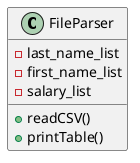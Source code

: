 /*
 *  UCF COP3330 Fall 2021 Assignment 4 Solution
 *  Copyright 2021 Scott Schimpf
 */
@startuml
'https://plantuml.com/sequence-diagram

class FileParser {
    -last_name_list
    -first_name_list
    -salary_list

    +readCSV()
    +printTable()
}

@enduml